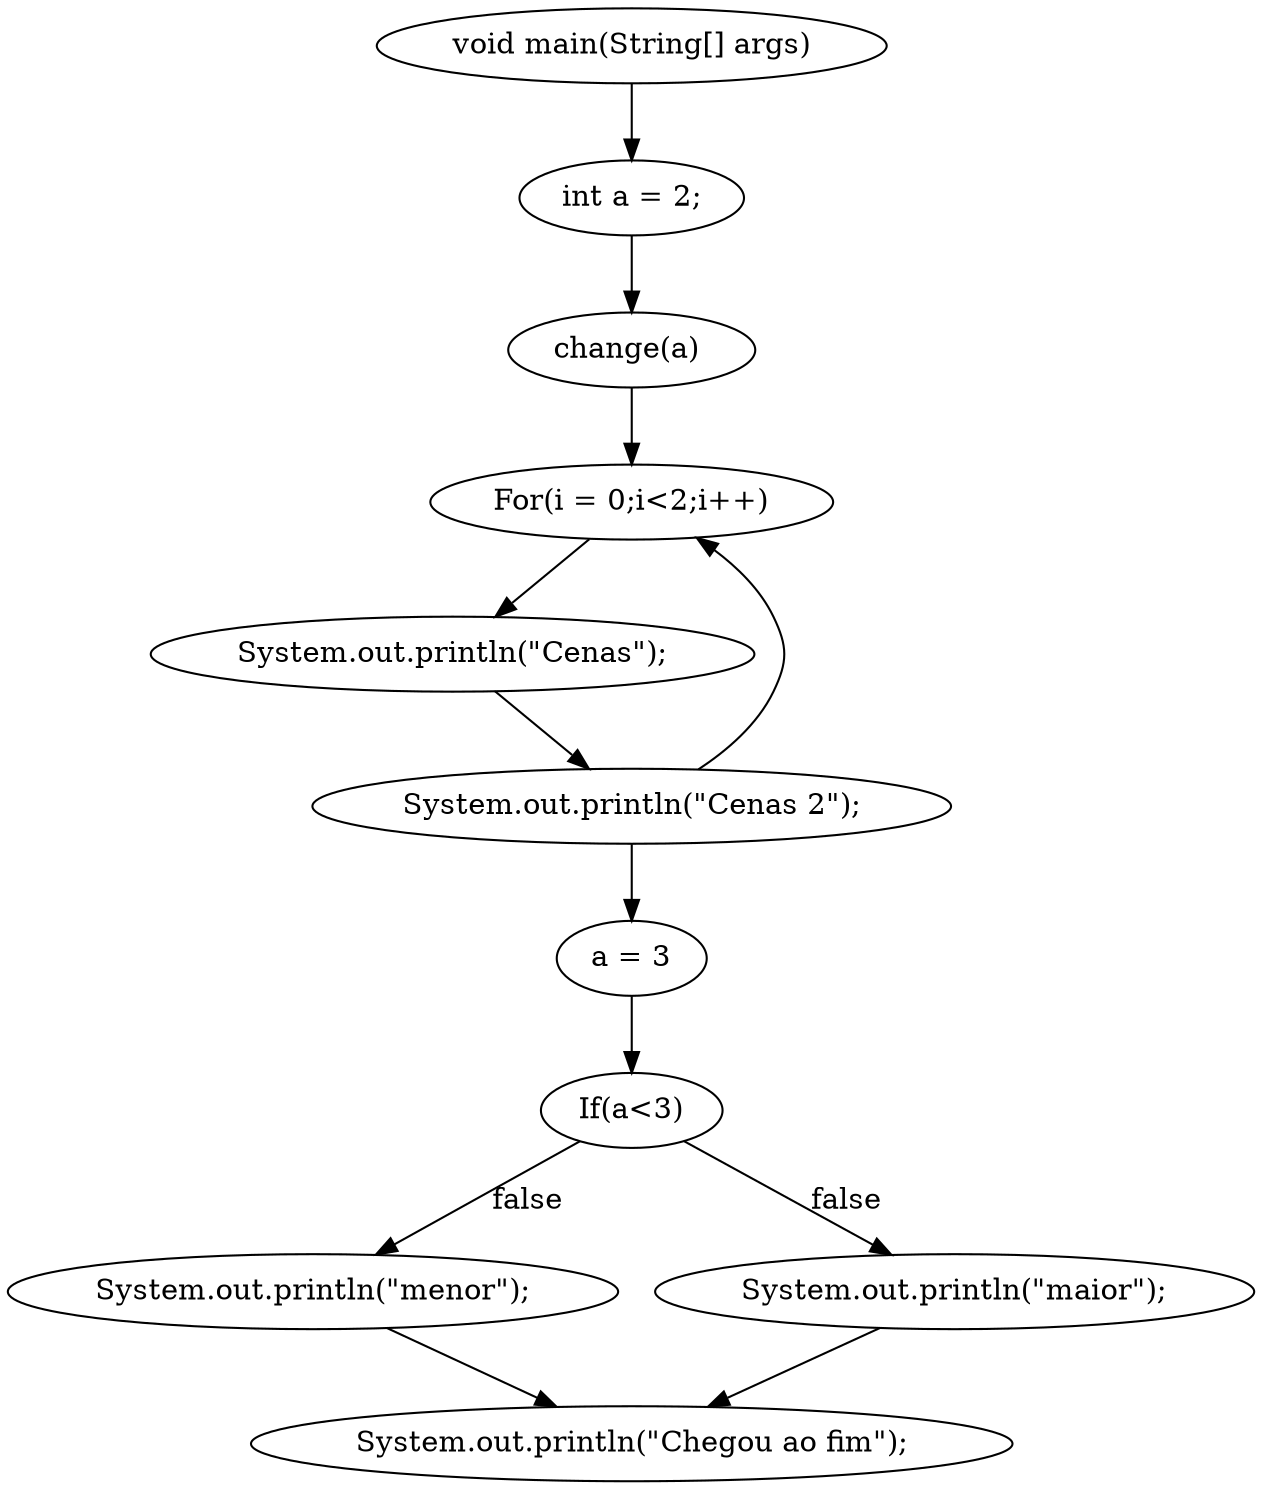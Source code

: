 digraph graphname{
"void main(String[] args)" -> "int a = 2;" -> "change(a) " -> "For(i = 0;i<2;i++)"
"For(i = 0;i<2;i++)" -> "System.out.println(\"Cenas\");" -> "System.out.println(\"Cenas 2\");" -> "a = 3"
"System.out.println(\"Cenas 2\");" -> "For(i = 0;i<2;i++)"
"a = 3" -> "If(a<3)"
"If(a<3)" -> "System.out.println(\"menor\");"[label="false"]
"System.out.println(\"menor\");" -> "System.out.println(\"Chegou ao fim\");"
"If(a<3)" -> "System.out.println(\"maior\");"[label="false"]
"System.out.println(\"maior\");" -> "System.out.println(\"Chegou ao fim\");"
"System.out.println(\"Chegou ao fim\");"}
